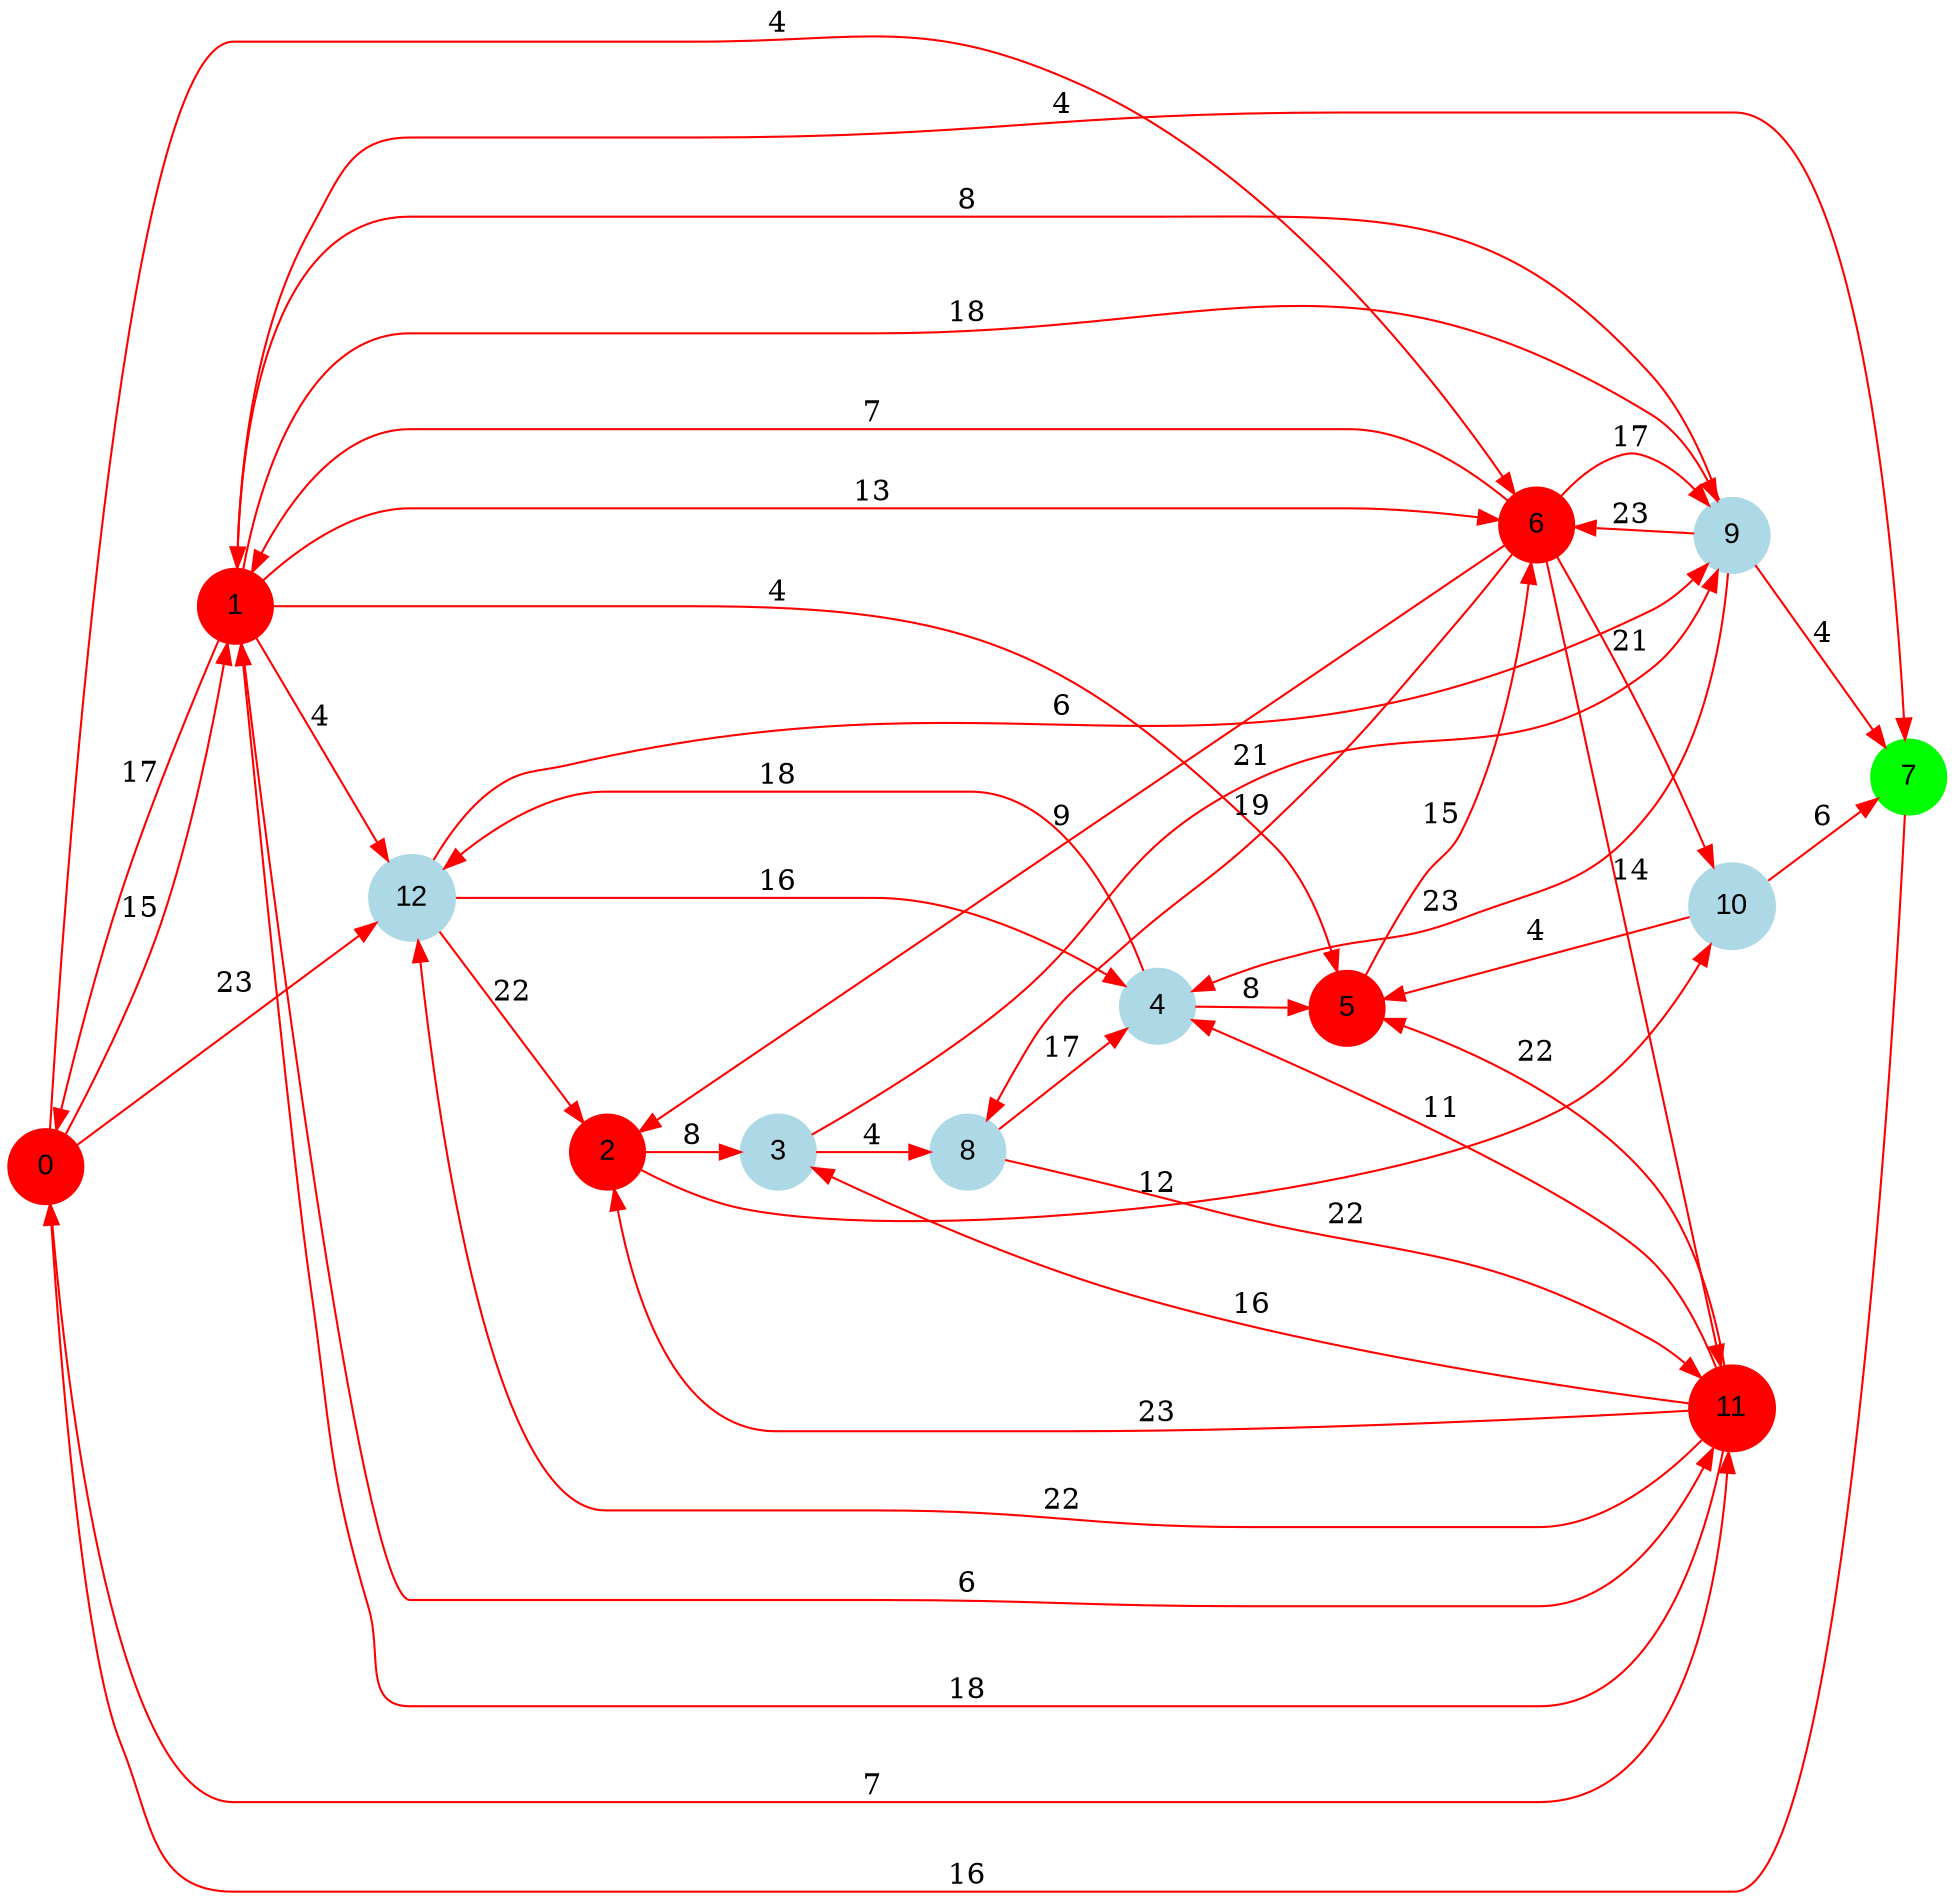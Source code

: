 digraph graphe {
rankdir = LR;
edge [color=red];
0 [fontname="Arial", shape = circle, color=red, style=filled];
1 [fontname="Arial", shape = circle, color=red, style=filled];
2 [fontname="Arial", shape = circle, color=red, style=filled];
3 [fontname="Arial", shape = circle, color=lightblue, style=filled];
4 [fontname="Arial", shape = circle, color=lightblue, style=filled];
5 [fontname="Arial", shape = circle, color=red, style=filled];
6 [fontname="Arial", shape = circle, color=red, style=filled];
7 [fontname="Arial", shape = circle, color=green, style=filled];
8 [fontname="Arial", shape = circle, color=lightblue, style=filled];
9 [fontname="Arial", shape = circle, color=lightblue, style=filled];
10 [fontname="Arial", shape = circle, color=lightblue, style=filled];
11 [fontname="Arial", shape = circle, color=red, style=filled];
12 [fontname="Arial", shape = circle, color=lightblue, style=filled];
	0 -> 1 [label = "15"];
	0 -> 6 [label = "4"];
	0 -> 11 [label = "7"];
	0 -> 12 [label = "23"];
	1 -> 0 [label = "17"];
	1 -> 5 [label = "4"];
	1 -> 6 [label = "13"];
	1 -> 7 [label = "4"];
	1 -> 9 [label = "18"];
	1 -> 11 [label = "6"];
	1 -> 12 [label = "4"];
	2 -> 3 [label = "8"];
	2 -> 10 [label = "12"];
	3 -> 8 [label = "4"];
	3 -> 9 [label = "21"];
	4 -> 5 [label = "8"];
	4 -> 12 [label = "18"];
	5 -> 6 [label = "15"];
	6 -> 1 [label = "7"];
	6 -> 2 [label = "9"];
	6 -> 8 [label = "19"];
	6 -> 9 [label = "17"];
	6 -> 10 [label = "21"];
	6 -> 11 [label = "14"];
	7 -> 0 [label = "16"];
	8 -> 4 [label = "17"];
	8 -> 11 [label = "22"];
	9 -> 1 [label = "8"];
	9 -> 4 [label = "23"];
	9 -> 6 [label = "23"];
	9 -> 7 [label = "4"];
	10 -> 5 [label = "4"];
	10 -> 7 [label = "6"];
	11 -> 1 [label = "18"];
	11 -> 2 [label = "23"];
	11 -> 3 [label = "16"];
	11 -> 4 [label = "11"];
	11 -> 5 [label = "22"];
	11 -> 12 [label = "22"];
	12 -> 2 [label = "22"];
	12 -> 4 [label = "16"];
	12 -> 9 [label = "6"];
}